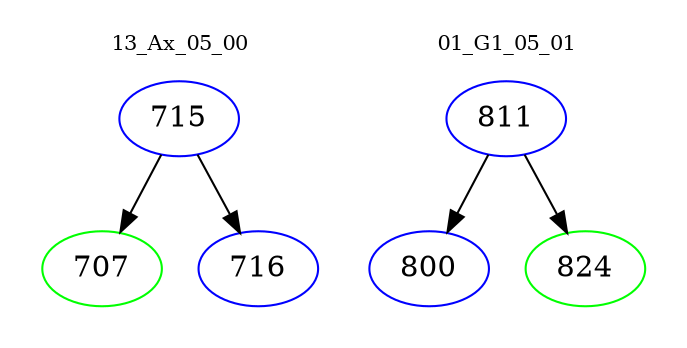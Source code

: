 digraph{
subgraph cluster_0 {
color = white
label = "13_Ax_05_00";
fontsize=10;
T0_715 [label="715", color="blue"]
T0_715 -> T0_707 [color="black"]
T0_707 [label="707", color="green"]
T0_715 -> T0_716 [color="black"]
T0_716 [label="716", color="blue"]
}
subgraph cluster_1 {
color = white
label = "01_G1_05_01";
fontsize=10;
T1_811 [label="811", color="blue"]
T1_811 -> T1_800 [color="black"]
T1_800 [label="800", color="blue"]
T1_811 -> T1_824 [color="black"]
T1_824 [label="824", color="green"]
}
}
